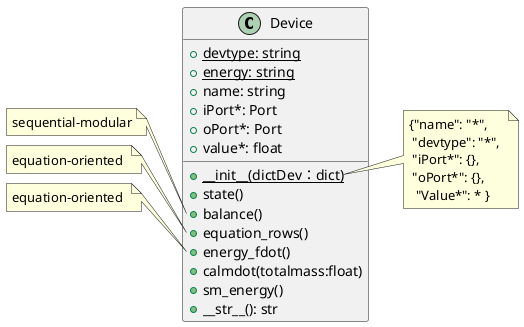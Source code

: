 @startuml
class Device{
    + {static} devtype: string 
    + {static} energy: string
    + name: string 
    + iPort*: Port
    + oPort*: Port
    + value*: float  
    + {static} __init__(dictDev：dict)
    + state()
    + balance()
    + equation_rows()
    + energy_fdot()
    + calmdot(totalmass:float)
    + sm_energy()
    +__str__(): str
}
note left of Device::balance
    sequential-modular
end note
note left of Device::equation_rows
    equation-oriented 
end note
note left of Device::energy_fdot
    equation-oriented 
end note
note right of Device::__init__
    {"name": "*",
     "devtype": "*", 
     "iPort*": {},
     "oPort*": {},
      "Value*": * }
end note

@enduml